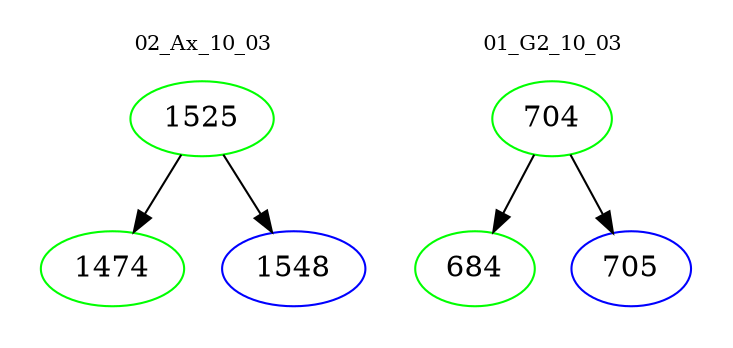 digraph{
subgraph cluster_0 {
color = white
label = "02_Ax_10_03";
fontsize=10;
T0_1525 [label="1525", color="green"]
T0_1525 -> T0_1474 [color="black"]
T0_1474 [label="1474", color="green"]
T0_1525 -> T0_1548 [color="black"]
T0_1548 [label="1548", color="blue"]
}
subgraph cluster_1 {
color = white
label = "01_G2_10_03";
fontsize=10;
T1_704 [label="704", color="green"]
T1_704 -> T1_684 [color="black"]
T1_684 [label="684", color="green"]
T1_704 -> T1_705 [color="black"]
T1_705 [label="705", color="blue"]
}
}
